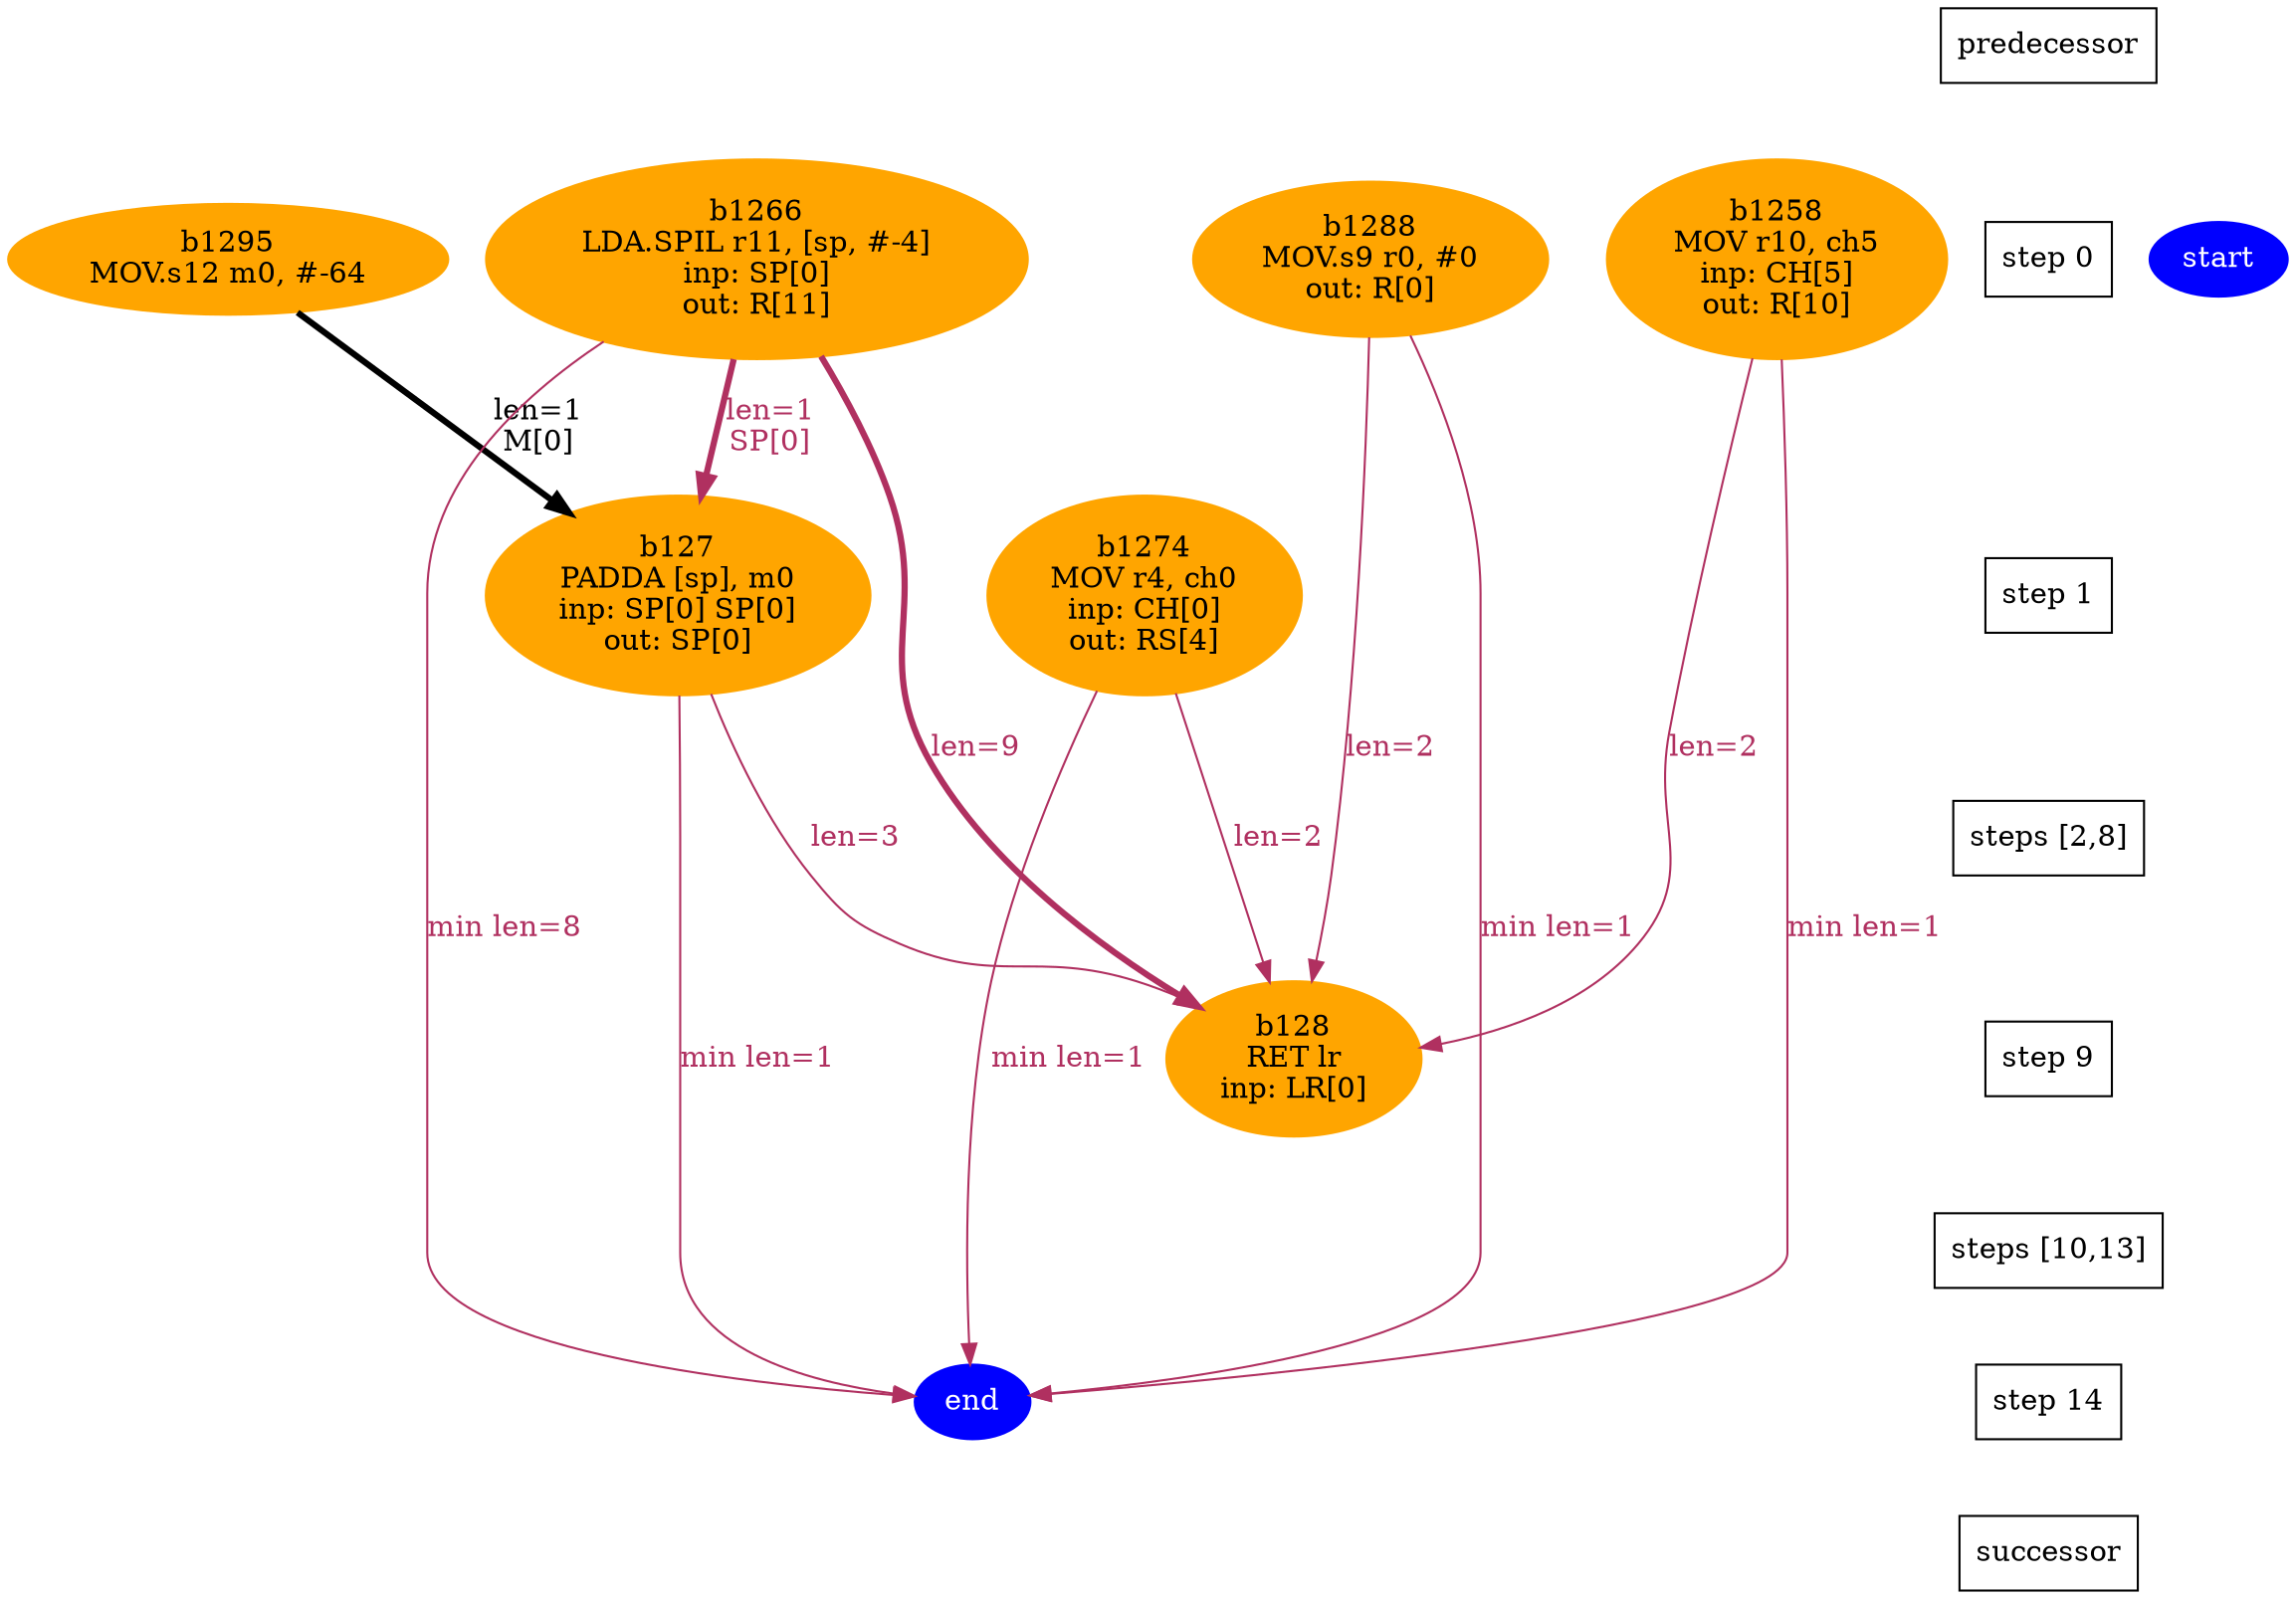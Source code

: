 digraph N {
 b127[color=orange,fontcolor=black,style=filled,label="b127\nPADDA [sp], m0\ninp: SP[0] SP[0]\nout: SP[0]"];  {rank=same; S1;  b127;}
 b128[color=orange,fontcolor=black,style=filled,label="b128\nRET lr\ninp: LR[0]"];  {rank=same; S9;  b128;}
 b1288[color=orange,fontcolor=black,style=filled,label="b1288\nMOV.s9 r0, #0\nout: R[0]"];  {rank=same; S0;  b1288;}
 b1295[color=orange,fontcolor=black,style=filled,label="b1295\nMOV.s12 m0, #-64"];  {rank=same; S0;  b1295;}
 b1258[color=orange,fontcolor=black,style=filled,label="b1258\nMOV r10, ch5\ninp: CH[5]\nout: R[10]"];  {rank=same; S0;  b1258;}
 b1266[color=orange,fontcolor=black,style=filled,label="b1266\nLDA.SPIL r11, [sp, #-4]\ninp: SP[0]\nout: R[11]"];  {rank=same; S0;  b1266;}
 b1274[color=orange,fontcolor=black,style=filled,label="b1274\nMOV r4, ch0\ninp: CH[0]\nout: RS[4]"];  {rank=same; S1;  b1274;}
 start [color=blue,fontcolor=white,style=filled,label="start"];  {rank=same; S0;  start;}
 end [color=blue,fontcolor=white,style=filled,label="end"];  {rank=same; S14;  end;}
   b127 -> b128 [color=maroon,fontcolor=maroon,label="len=3",weight=1000];
   b127 -> end [color=maroon,fontcolor=maroon,label="min len=1",weight=1000];
   b1288 -> b128 [color=maroon,fontcolor=maroon,label="len=2",weight=1000];
   b1288 -> end [color=maroon,fontcolor=maroon,label="min len=1",weight=1000];
   b1295 -> b127 [color=black,fontcolor=black,penwidth=3,label="len=1\nM[0]",weight=1000];
   b1258 -> b128 [color=maroon,fontcolor=maroon,label="len=2",weight=1000];
   b1258 -> end [color=maroon,fontcolor=maroon,label="min len=1",weight=1000];
   b1266 -> b128 [color=maroon,fontcolor=maroon,penwidth=3,label="len=9",weight=1000];
   b1266 -> b127 [color=maroon,fontcolor=maroon,penwidth=3,label="len=1\nSP[0]",weight=1000];
   b1266 -> end [color=maroon,fontcolor=maroon,label="min len=8",weight=1000];
   b1274 -> b128 [color=maroon,fontcolor=maroon,label="len=2",weight=1000];
   b1274 -> end [color=maroon,fontcolor=maroon,label="min len=1",weight=1000];
  Sm1 [label="predecessor",shape=box];
  S0 [label="step 0",shape=box];
  Sm1 -> S0[style=invis,weight=9000];
  S1 [label="step 1",shape=box];
  S0 -> S1[style=invis,weight=9000];
  S2_S8 [label="steps [2,8]",shape=box];
  S1 -> S2_S8[style=invis,weight=9000];
  S9 [label="step 9",shape=box];
  S2_S8 -> S9[style=invis,weight=9000];
  S10_S13 [label="steps [10,13]",shape=box];
  S9 -> S10_S13[style=invis,weight=9000];
  S14 [label="step 14",shape=box];
  S10_S13 -> S14[style=invis,weight=9000];
  S15 [label="successor",shape=box];
  S14 -> S15[style=invis,weight=9000];
}
